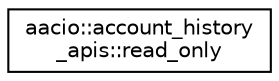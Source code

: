 digraph "Graphical Class Hierarchy"
{
  edge [fontname="Helvetica",fontsize="10",labelfontname="Helvetica",labelfontsize="10"];
  node [fontname="Helvetica",fontsize="10",shape=record];
  rankdir="LR";
  Node0 [label="aacio::account_history\l_apis::read_only",height=0.2,width=0.4,color="black", fillcolor="white", style="filled",URL="$classaacio_1_1account__history__apis_1_1read__only.html"];
}
